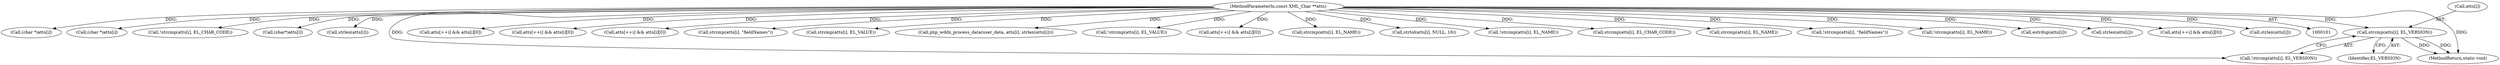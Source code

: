 digraph "0_php-src_c4cca4c20e75359c9a13a1f9a36cb7b4e9601d29?w=1@array" {
"1000134" [label="(Call,strcmp(atts[i], EL_VERSION))"];
"1000104" [label="(MethodParameterIn,const XML_Char **atts)"];
"1000627" [label="(Call,(char *)atts[i])"];
"1000638" [label="(Call,(char *)atts[i])"];
"1000256" [label="(Call,!strcmp(atts[i], EL_CHAR_CODE))"];
"1000797" [label="(Call,(char*)atts[i])"];
"1000803" [label="(Call,strlen(atts[i]))"];
"1000362" [label="(Call,atts[++i] && atts[i][0])"];
"1000762" [label="(Call,atts[++i] && atts[i][0])"];
"1000262" [label="(Call,atts[++i] && atts[i][0])"];
"1000603" [label="(Call,strcmp(atts[i], \"fieldNames\"))"];
"1000357" [label="(Call,strcmp(atts[i], EL_VALUE))"];
"1000401" [label="(Call,php_wddx_process_data(user_data, atts[i], strlen(atts[i])))"];
"1000356" [label="(Call,!strcmp(atts[i], EL_VALUE))"];
"1000104" [label="(MethodParameterIn,const XML_Char **atts)"];
"1000538" [label="(Call,atts[++i] && atts[i][0])"];
"1000864" [label="(MethodReturn,static void)"];
"1000533" [label="(Call,strcmp(atts[i], EL_NAME))"];
"1000281" [label="(Call,strtol(atts[i], NULL, 16))"];
"1000532" [label="(Call,!strcmp(atts[i], EL_NAME))"];
"1000134" [label="(Call,strcmp(atts[i], EL_VERSION))"];
"1000135" [label="(Call,atts[i])"];
"1000257" [label="(Call,strcmp(atts[i], EL_CHAR_CODE))"];
"1000757" [label="(Call,strcmp(atts[i], EL_NAME))"];
"1000138" [label="(Identifier,EL_VERSION)"];
"1000602" [label="(Call,!strcmp(atts[i], \"fieldNames\"))"];
"1000133" [label="(Call,!strcmp(atts[i], EL_VERSION))"];
"1000756" [label="(Call,!strcmp(atts[i], EL_NAME))"];
"1000561" [label="(Call,estrdup(atts[i]))"];
"1000632" [label="(Call,strlen(atts[i]))"];
"1000608" [label="(Call,atts[++i] && atts[i][0])"];
"1000406" [label="(Call,strlen(atts[i]))"];
"1000134" -> "1000133"  [label="AST: "];
"1000134" -> "1000138"  [label="CFG: "];
"1000135" -> "1000134"  [label="AST: "];
"1000138" -> "1000134"  [label="AST: "];
"1000133" -> "1000134"  [label="CFG: "];
"1000134" -> "1000864"  [label="DDG: "];
"1000134" -> "1000864"  [label="DDG: "];
"1000104" -> "1000134"  [label="DDG: "];
"1000104" -> "1000101"  [label="AST: "];
"1000104" -> "1000864"  [label="DDG: "];
"1000104" -> "1000133"  [label="DDG: "];
"1000104" -> "1000256"  [label="DDG: "];
"1000104" -> "1000257"  [label="DDG: "];
"1000104" -> "1000262"  [label="DDG: "];
"1000104" -> "1000281"  [label="DDG: "];
"1000104" -> "1000356"  [label="DDG: "];
"1000104" -> "1000357"  [label="DDG: "];
"1000104" -> "1000362"  [label="DDG: "];
"1000104" -> "1000401"  [label="DDG: "];
"1000104" -> "1000406"  [label="DDG: "];
"1000104" -> "1000532"  [label="DDG: "];
"1000104" -> "1000533"  [label="DDG: "];
"1000104" -> "1000538"  [label="DDG: "];
"1000104" -> "1000561"  [label="DDG: "];
"1000104" -> "1000602"  [label="DDG: "];
"1000104" -> "1000603"  [label="DDG: "];
"1000104" -> "1000608"  [label="DDG: "];
"1000104" -> "1000627"  [label="DDG: "];
"1000104" -> "1000632"  [label="DDG: "];
"1000104" -> "1000638"  [label="DDG: "];
"1000104" -> "1000756"  [label="DDG: "];
"1000104" -> "1000757"  [label="DDG: "];
"1000104" -> "1000762"  [label="DDG: "];
"1000104" -> "1000797"  [label="DDG: "];
"1000104" -> "1000803"  [label="DDG: "];
}

